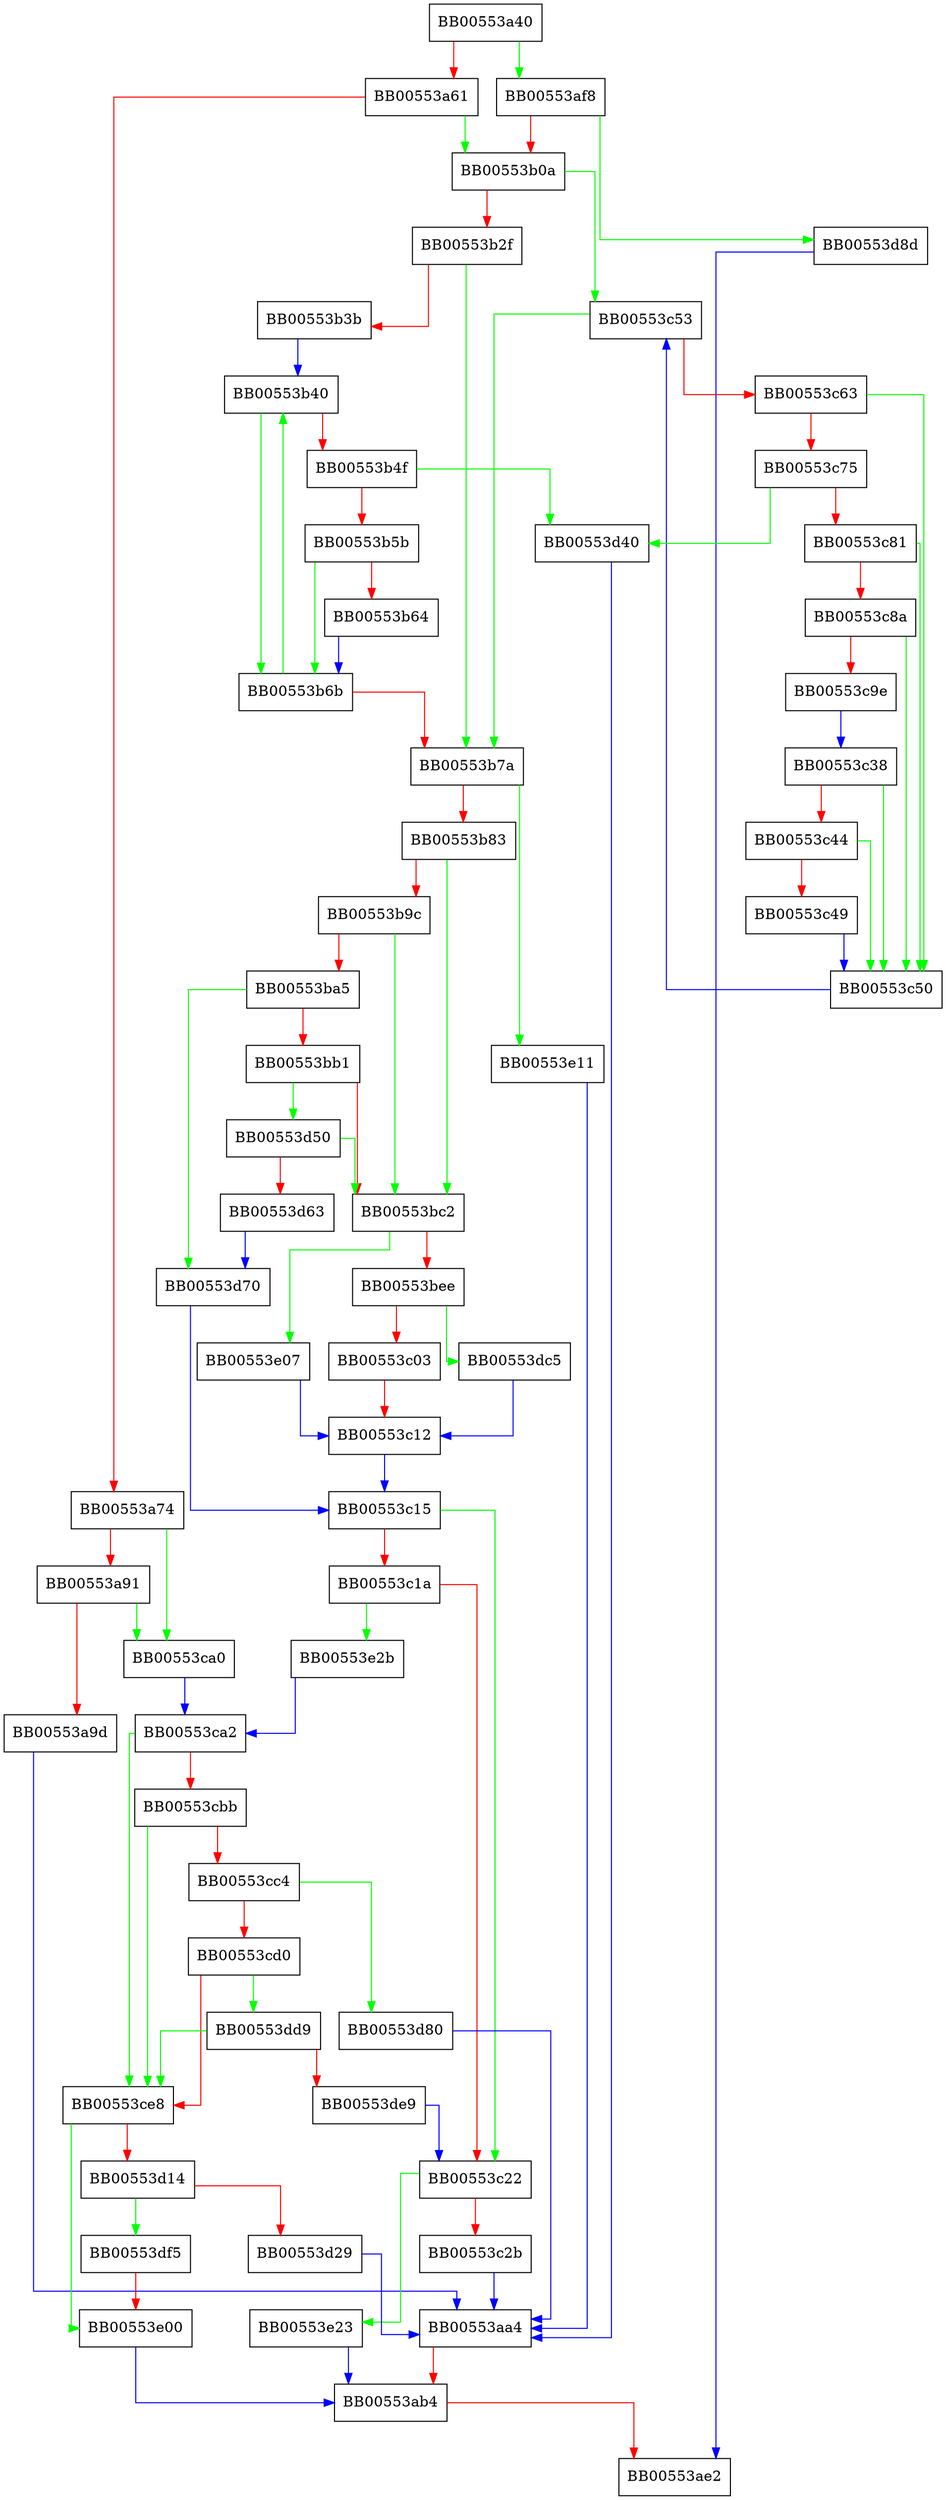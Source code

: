 digraph OSSL_CMP_CRLSTATUS_create {
  node [shape="box"];
  graph [splines=ortho];
  BB00553a40 -> BB00553af8 [color="green"];
  BB00553a40 -> BB00553a61 [color="red"];
  BB00553a61 -> BB00553b0a [color="green"];
  BB00553a61 -> BB00553a74 [color="red"];
  BB00553a74 -> BB00553ca0 [color="green"];
  BB00553a74 -> BB00553a91 [color="red"];
  BB00553a91 -> BB00553ca0 [color="green"];
  BB00553a91 -> BB00553a9d [color="red"];
  BB00553a9d -> BB00553aa4 [color="blue"];
  BB00553aa4 -> BB00553ab4 [color="red"];
  BB00553ab4 -> BB00553ae2 [color="red"];
  BB00553af8 -> BB00553d8d [color="green"];
  BB00553af8 -> BB00553b0a [color="red"];
  BB00553b0a -> BB00553c53 [color="green"];
  BB00553b0a -> BB00553b2f [color="red"];
  BB00553b2f -> BB00553b7a [color="green"];
  BB00553b2f -> BB00553b3b [color="red"];
  BB00553b3b -> BB00553b40 [color="blue"];
  BB00553b40 -> BB00553b6b [color="green"];
  BB00553b40 -> BB00553b4f [color="red"];
  BB00553b4f -> BB00553d40 [color="green"];
  BB00553b4f -> BB00553b5b [color="red"];
  BB00553b5b -> BB00553b6b [color="green"];
  BB00553b5b -> BB00553b64 [color="red"];
  BB00553b64 -> BB00553b6b [color="blue"];
  BB00553b6b -> BB00553b40 [color="green"];
  BB00553b6b -> BB00553b7a [color="red"];
  BB00553b7a -> BB00553e11 [color="green"];
  BB00553b7a -> BB00553b83 [color="red"];
  BB00553b83 -> BB00553bc2 [color="green"];
  BB00553b83 -> BB00553b9c [color="red"];
  BB00553b9c -> BB00553bc2 [color="green"];
  BB00553b9c -> BB00553ba5 [color="red"];
  BB00553ba5 -> BB00553d70 [color="green"];
  BB00553ba5 -> BB00553bb1 [color="red"];
  BB00553bb1 -> BB00553d50 [color="green"];
  BB00553bb1 -> BB00553bc2 [color="red"];
  BB00553bc2 -> BB00553e07 [color="green"];
  BB00553bc2 -> BB00553bee [color="red"];
  BB00553bee -> BB00553dc5 [color="green"];
  BB00553bee -> BB00553c03 [color="red"];
  BB00553c03 -> BB00553c12 [color="red"];
  BB00553c12 -> BB00553c15 [color="blue"];
  BB00553c15 -> BB00553c22 [color="green"];
  BB00553c15 -> BB00553c1a [color="red"];
  BB00553c1a -> BB00553e2b [color="green"];
  BB00553c1a -> BB00553c22 [color="red"];
  BB00553c22 -> BB00553e23 [color="green"];
  BB00553c22 -> BB00553c2b [color="red"];
  BB00553c2b -> BB00553aa4 [color="blue"];
  BB00553c38 -> BB00553c50 [color="green"];
  BB00553c38 -> BB00553c44 [color="red"];
  BB00553c44 -> BB00553c50 [color="green"];
  BB00553c44 -> BB00553c49 [color="red"];
  BB00553c49 -> BB00553c50 [color="blue"];
  BB00553c50 -> BB00553c53 [color="blue"];
  BB00553c53 -> BB00553b7a [color="green"];
  BB00553c53 -> BB00553c63 [color="red"];
  BB00553c63 -> BB00553c50 [color="green"];
  BB00553c63 -> BB00553c75 [color="red"];
  BB00553c75 -> BB00553d40 [color="green"];
  BB00553c75 -> BB00553c81 [color="red"];
  BB00553c81 -> BB00553c50 [color="green"];
  BB00553c81 -> BB00553c8a [color="red"];
  BB00553c8a -> BB00553c50 [color="green"];
  BB00553c8a -> BB00553c9e [color="red"];
  BB00553c9e -> BB00553c38 [color="blue"];
  BB00553ca0 -> BB00553ca2 [color="blue"];
  BB00553ca2 -> BB00553ce8 [color="green"];
  BB00553ca2 -> BB00553cbb [color="red"];
  BB00553cbb -> BB00553ce8 [color="green"];
  BB00553cbb -> BB00553cc4 [color="red"];
  BB00553cc4 -> BB00553d80 [color="green"];
  BB00553cc4 -> BB00553cd0 [color="red"];
  BB00553cd0 -> BB00553dd9 [color="green"];
  BB00553cd0 -> BB00553ce8 [color="red"];
  BB00553ce8 -> BB00553e00 [color="green"];
  BB00553ce8 -> BB00553d14 [color="red"];
  BB00553d14 -> BB00553df5 [color="green"];
  BB00553d14 -> BB00553d29 [color="red"];
  BB00553d29 -> BB00553aa4 [color="blue"];
  BB00553d40 -> BB00553aa4 [color="blue"];
  BB00553d50 -> BB00553bc2 [color="green"];
  BB00553d50 -> BB00553d63 [color="red"];
  BB00553d63 -> BB00553d70 [color="blue"];
  BB00553d70 -> BB00553c15 [color="blue"];
  BB00553d80 -> BB00553aa4 [color="blue"];
  BB00553d8d -> BB00553ae2 [color="blue"];
  BB00553dc5 -> BB00553c12 [color="blue"];
  BB00553dd9 -> BB00553ce8 [color="green"];
  BB00553dd9 -> BB00553de9 [color="red"];
  BB00553de9 -> BB00553c22 [color="blue"];
  BB00553df5 -> BB00553e00 [color="red"];
  BB00553e00 -> BB00553ab4 [color="blue"];
  BB00553e07 -> BB00553c12 [color="blue"];
  BB00553e11 -> BB00553aa4 [color="blue"];
  BB00553e23 -> BB00553ab4 [color="blue"];
  BB00553e2b -> BB00553ca2 [color="blue"];
}
